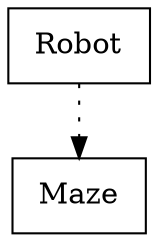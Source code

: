 digraph {
Maze [ label=" Maze " shape= box ]
Robot [ label=" Robot " shape= box ]

"Robot" -> "Maze" [style= dotted ]
}
